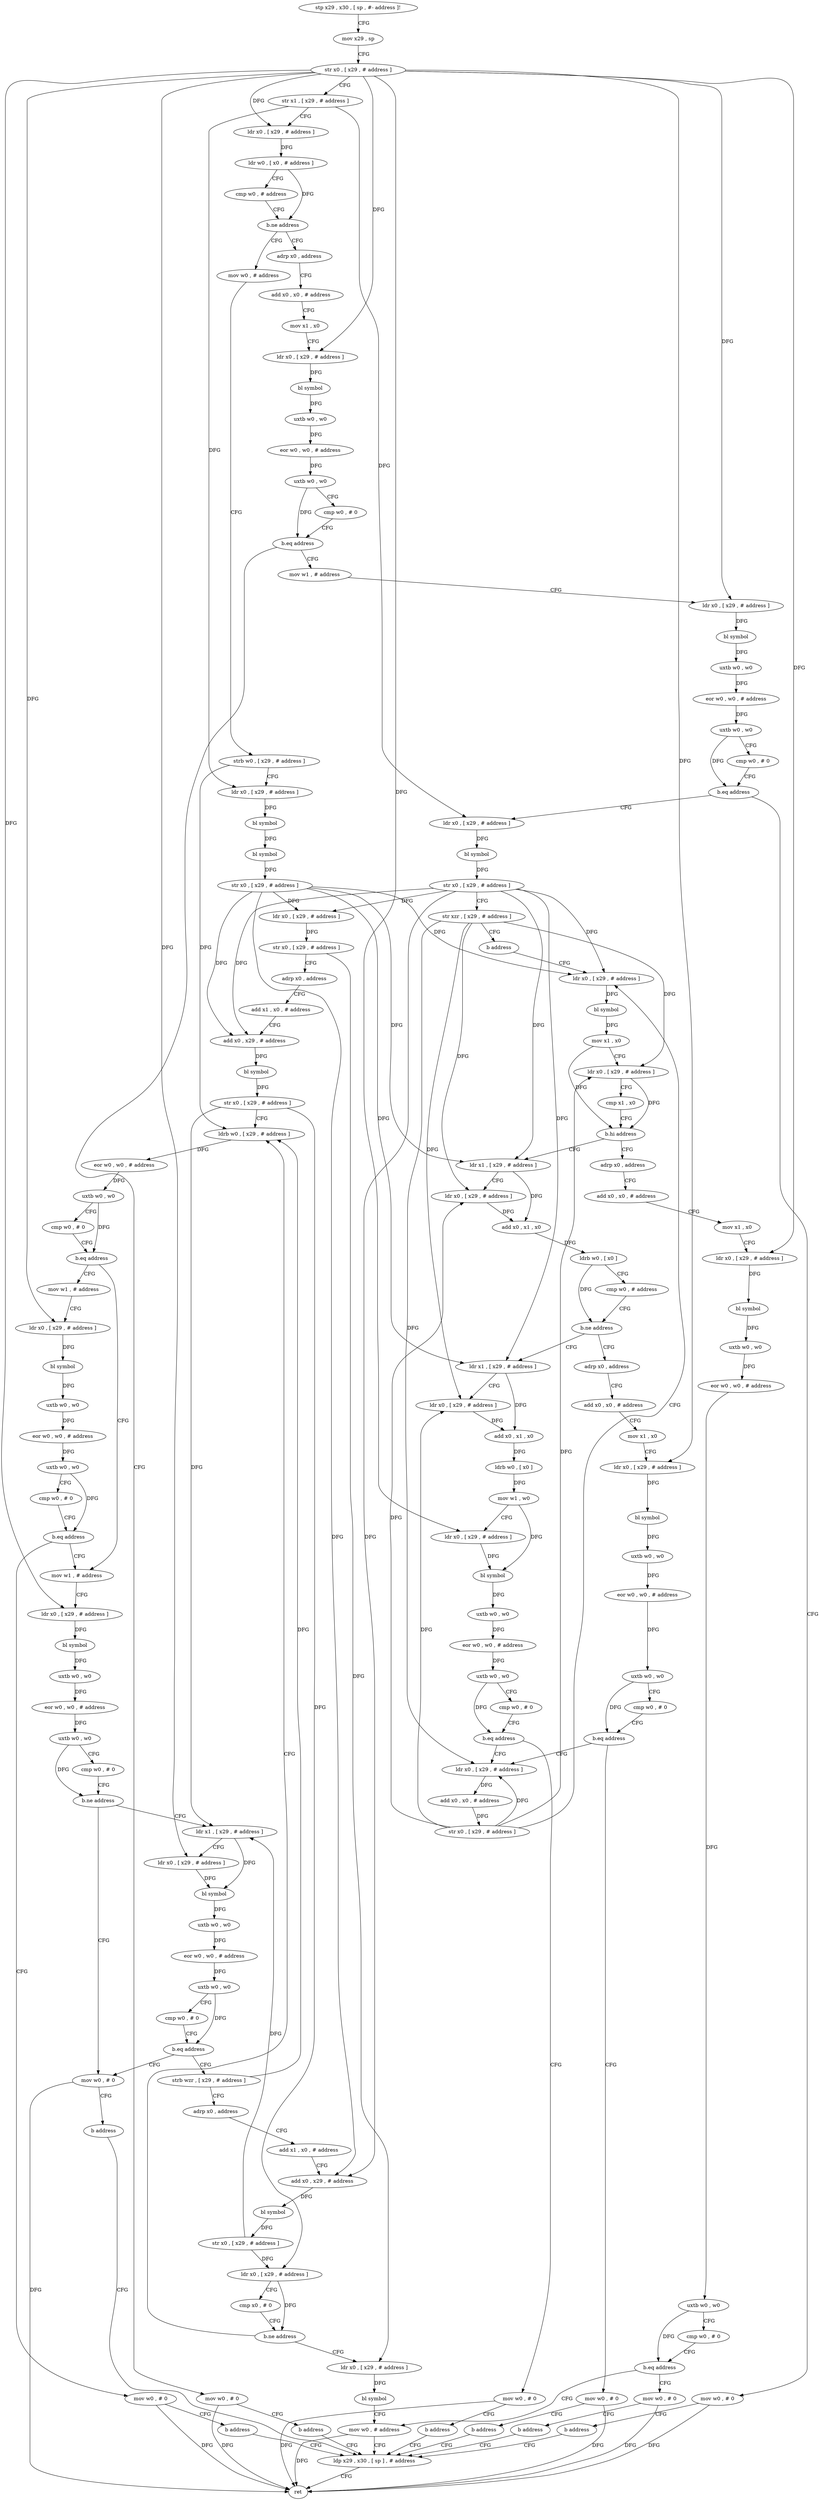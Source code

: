 digraph "func" {
"120948" [label = "stp x29 , x30 , [ sp , #- address ]!" ]
"120952" [label = "mov x29 , sp" ]
"120956" [label = "str x0 , [ x29 , # address ]" ]
"120960" [label = "str x1 , [ x29 , # address ]" ]
"120964" [label = "ldr x0 , [ x29 , # address ]" ]
"120968" [label = "ldr w0 , [ x0 , # address ]" ]
"120972" [label = "cmp w0 , # address" ]
"120976" [label = "b.ne address" ]
"121300" [label = "mov w0 , # address" ]
"120980" [label = "adrp x0 , address" ]
"121304" [label = "strb w0 , [ x29 , # address ]" ]
"121308" [label = "ldr x0 , [ x29 , # address ]" ]
"121312" [label = "bl symbol" ]
"121316" [label = "bl symbol" ]
"121320" [label = "str x0 , [ x29 , # address ]" ]
"121324" [label = "ldr x0 , [ x29 , # address ]" ]
"121328" [label = "str x0 , [ x29 , # address ]" ]
"121332" [label = "adrp x0 , address" ]
"121336" [label = "add x1 , x0 , # address" ]
"121340" [label = "add x0 , x29 , # address" ]
"121344" [label = "bl symbol" ]
"121348" [label = "str x0 , [ x29 , # address ]" ]
"121352" [label = "ldrb w0 , [ x29 , # address ]" ]
"120984" [label = "add x0 , x0 , # address" ]
"120988" [label = "mov x1 , x0" ]
"120992" [label = "ldr x0 , [ x29 , # address ]" ]
"120996" [label = "bl symbol" ]
"121000" [label = "uxtb w0 , w0" ]
"121004" [label = "eor w0 , w0 , # address" ]
"121008" [label = "uxtb w0 , w0" ]
"121012" [label = "cmp w0 , # 0" ]
"121016" [label = "b.eq address" ]
"121028" [label = "mov w1 , # address" ]
"121020" [label = "mov w0 , # 0" ]
"121412" [label = "mov w1 , # address" ]
"121416" [label = "ldr x0 , [ x29 , # address ]" ]
"121420" [label = "bl symbol" ]
"121424" [label = "uxtb w0 , w0" ]
"121428" [label = "eor w0 , w0 , # address" ]
"121432" [label = "uxtb w0 , w0" ]
"121436" [label = "cmp w0 , # 0" ]
"121440" [label = "b.ne address" ]
"121476" [label = "mov w0 , # 0" ]
"121444" [label = "ldr x1 , [ x29 , # address ]" ]
"121372" [label = "mov w1 , # address" ]
"121376" [label = "ldr x0 , [ x29 , # address ]" ]
"121380" [label = "bl symbol" ]
"121384" [label = "uxtb w0 , w0" ]
"121388" [label = "eor w0 , w0 , # address" ]
"121392" [label = "uxtb w0 , w0" ]
"121396" [label = "cmp w0 , # 0" ]
"121400" [label = "b.eq address" ]
"121404" [label = "mov w0 , # 0" ]
"121032" [label = "ldr x0 , [ x29 , # address ]" ]
"121036" [label = "bl symbol" ]
"121040" [label = "uxtb w0 , w0" ]
"121044" [label = "eor w0 , w0 , # address" ]
"121048" [label = "uxtb w0 , w0" ]
"121052" [label = "cmp w0 , # 0" ]
"121056" [label = "b.eq address" ]
"121068" [label = "ldr x0 , [ x29 , # address ]" ]
"121060" [label = "mov w0 , # 0" ]
"121024" [label = "b address" ]
"121532" [label = "ldp x29 , x30 , [ sp ] , # address" ]
"121480" [label = "b address" ]
"121448" [label = "ldr x0 , [ x29 , # address ]" ]
"121452" [label = "bl symbol" ]
"121456" [label = "uxtb w0 , w0" ]
"121460" [label = "eor w0 , w0 , # address" ]
"121464" [label = "uxtb w0 , w0" ]
"121468" [label = "cmp w0 , # 0" ]
"121472" [label = "b.eq address" ]
"121484" [label = "strb wzr , [ x29 , # address ]" ]
"121408" [label = "b address" ]
"121072" [label = "bl symbol" ]
"121076" [label = "str x0 , [ x29 , # address ]" ]
"121080" [label = "str xzr , [ x29 , # address ]" ]
"121084" [label = "b address" ]
"121228" [label = "ldr x0 , [ x29 , # address ]" ]
"121064" [label = "b address" ]
"121536" [label = "ret" ]
"121488" [label = "adrp x0 , address" ]
"121492" [label = "add x1 , x0 , # address" ]
"121496" [label = "add x0 , x29 , # address" ]
"121500" [label = "bl symbol" ]
"121504" [label = "str x0 , [ x29 , # address ]" ]
"121508" [label = "ldr x0 , [ x29 , # address ]" ]
"121512" [label = "cmp x0 , # 0" ]
"121516" [label = "b.ne address" ]
"121520" [label = "ldr x0 , [ x29 , # address ]" ]
"121232" [label = "bl symbol" ]
"121236" [label = "mov x1 , x0" ]
"121240" [label = "ldr x0 , [ x29 , # address ]" ]
"121244" [label = "cmp x1 , x0" ]
"121248" [label = "b.hi address" ]
"121088" [label = "ldr x1 , [ x29 , # address ]" ]
"121252" [label = "adrp x0 , address" ]
"121356" [label = "eor w0 , w0 , # address" ]
"121360" [label = "uxtb w0 , w0" ]
"121364" [label = "cmp w0 , # 0" ]
"121368" [label = "b.eq address" ]
"121524" [label = "bl symbol" ]
"121528" [label = "mov w0 , # address" ]
"121092" [label = "ldr x0 , [ x29 , # address ]" ]
"121096" [label = "add x0 , x1 , x0" ]
"121100" [label = "ldrb w0 , [ x0 ]" ]
"121104" [label = "cmp w0 , # address" ]
"121108" [label = "b.ne address" ]
"121160" [label = "ldr x1 , [ x29 , # address ]" ]
"121112" [label = "adrp x0 , address" ]
"121256" [label = "add x0 , x0 , # address" ]
"121260" [label = "mov x1 , x0" ]
"121264" [label = "ldr x0 , [ x29 , # address ]" ]
"121268" [label = "bl symbol" ]
"121272" [label = "uxtb w0 , w0" ]
"121276" [label = "eor w0 , w0 , # address" ]
"121280" [label = "uxtb w0 , w0" ]
"121284" [label = "cmp w0 , # 0" ]
"121288" [label = "b.eq address" ]
"121292" [label = "mov w0 , # 0" ]
"121164" [label = "ldr x0 , [ x29 , # address ]" ]
"121168" [label = "add x0 , x1 , x0" ]
"121172" [label = "ldrb w0 , [ x0 ]" ]
"121176" [label = "mov w1 , w0" ]
"121180" [label = "ldr x0 , [ x29 , # address ]" ]
"121184" [label = "bl symbol" ]
"121188" [label = "uxtb w0 , w0" ]
"121192" [label = "eor w0 , w0 , # address" ]
"121196" [label = "uxtb w0 , w0" ]
"121200" [label = "cmp w0 , # 0" ]
"121204" [label = "b.eq address" ]
"121216" [label = "ldr x0 , [ x29 , # address ]" ]
"121208" [label = "mov w0 , # 0" ]
"121116" [label = "add x0 , x0 , # address" ]
"121120" [label = "mov x1 , x0" ]
"121124" [label = "ldr x0 , [ x29 , # address ]" ]
"121128" [label = "bl symbol" ]
"121132" [label = "uxtb w0 , w0" ]
"121136" [label = "eor w0 , w0 , # address" ]
"121140" [label = "uxtb w0 , w0" ]
"121144" [label = "cmp w0 , # 0" ]
"121148" [label = "b.eq address" ]
"121152" [label = "mov w0 , # 0" ]
"121296" [label = "b address" ]
"121220" [label = "add x0 , x0 , # address" ]
"121224" [label = "str x0 , [ x29 , # address ]" ]
"121212" [label = "b address" ]
"121156" [label = "b address" ]
"120948" -> "120952" [ label = "CFG" ]
"120952" -> "120956" [ label = "CFG" ]
"120956" -> "120960" [ label = "CFG" ]
"120956" -> "120964" [ label = "DFG" ]
"120956" -> "120992" [ label = "DFG" ]
"120956" -> "121032" [ label = "DFG" ]
"120956" -> "121416" [ label = "DFG" ]
"120956" -> "121376" [ label = "DFG" ]
"120956" -> "121448" [ label = "DFG" ]
"120956" -> "121264" [ label = "DFG" ]
"120956" -> "121180" [ label = "DFG" ]
"120956" -> "121124" [ label = "DFG" ]
"120960" -> "120964" [ label = "CFG" ]
"120960" -> "121308" [ label = "DFG" ]
"120960" -> "121068" [ label = "DFG" ]
"120964" -> "120968" [ label = "DFG" ]
"120968" -> "120972" [ label = "CFG" ]
"120968" -> "120976" [ label = "DFG" ]
"120972" -> "120976" [ label = "CFG" ]
"120976" -> "121300" [ label = "CFG" ]
"120976" -> "120980" [ label = "CFG" ]
"121300" -> "121304" [ label = "CFG" ]
"120980" -> "120984" [ label = "CFG" ]
"121304" -> "121308" [ label = "CFG" ]
"121304" -> "121352" [ label = "DFG" ]
"121308" -> "121312" [ label = "DFG" ]
"121312" -> "121316" [ label = "DFG" ]
"121316" -> "121320" [ label = "DFG" ]
"121320" -> "121324" [ label = "DFG" ]
"121320" -> "121228" [ label = "DFG" ]
"121320" -> "121088" [ label = "DFG" ]
"121320" -> "121160" [ label = "DFG" ]
"121320" -> "121340" [ label = "DFG" ]
"121320" -> "121496" [ label = "DFG" ]
"121324" -> "121328" [ label = "DFG" ]
"121328" -> "121332" [ label = "CFG" ]
"121328" -> "121520" [ label = "DFG" ]
"121332" -> "121336" [ label = "CFG" ]
"121336" -> "121340" [ label = "CFG" ]
"121340" -> "121344" [ label = "DFG" ]
"121344" -> "121348" [ label = "DFG" ]
"121348" -> "121352" [ label = "CFG" ]
"121348" -> "121444" [ label = "DFG" ]
"121348" -> "121508" [ label = "DFG" ]
"121352" -> "121356" [ label = "DFG" ]
"120984" -> "120988" [ label = "CFG" ]
"120988" -> "120992" [ label = "CFG" ]
"120992" -> "120996" [ label = "DFG" ]
"120996" -> "121000" [ label = "DFG" ]
"121000" -> "121004" [ label = "DFG" ]
"121004" -> "121008" [ label = "DFG" ]
"121008" -> "121012" [ label = "CFG" ]
"121008" -> "121016" [ label = "DFG" ]
"121012" -> "121016" [ label = "CFG" ]
"121016" -> "121028" [ label = "CFG" ]
"121016" -> "121020" [ label = "CFG" ]
"121028" -> "121032" [ label = "CFG" ]
"121020" -> "121024" [ label = "CFG" ]
"121020" -> "121536" [ label = "DFG" ]
"121412" -> "121416" [ label = "CFG" ]
"121416" -> "121420" [ label = "DFG" ]
"121420" -> "121424" [ label = "DFG" ]
"121424" -> "121428" [ label = "DFG" ]
"121428" -> "121432" [ label = "DFG" ]
"121432" -> "121436" [ label = "CFG" ]
"121432" -> "121440" [ label = "DFG" ]
"121436" -> "121440" [ label = "CFG" ]
"121440" -> "121476" [ label = "CFG" ]
"121440" -> "121444" [ label = "CFG" ]
"121476" -> "121480" [ label = "CFG" ]
"121476" -> "121536" [ label = "DFG" ]
"121444" -> "121448" [ label = "CFG" ]
"121444" -> "121452" [ label = "DFG" ]
"121372" -> "121376" [ label = "CFG" ]
"121376" -> "121380" [ label = "DFG" ]
"121380" -> "121384" [ label = "DFG" ]
"121384" -> "121388" [ label = "DFG" ]
"121388" -> "121392" [ label = "DFG" ]
"121392" -> "121396" [ label = "CFG" ]
"121392" -> "121400" [ label = "DFG" ]
"121396" -> "121400" [ label = "CFG" ]
"121400" -> "121412" [ label = "CFG" ]
"121400" -> "121404" [ label = "CFG" ]
"121404" -> "121408" [ label = "CFG" ]
"121404" -> "121536" [ label = "DFG" ]
"121032" -> "121036" [ label = "DFG" ]
"121036" -> "121040" [ label = "DFG" ]
"121040" -> "121044" [ label = "DFG" ]
"121044" -> "121048" [ label = "DFG" ]
"121048" -> "121052" [ label = "CFG" ]
"121048" -> "121056" [ label = "DFG" ]
"121052" -> "121056" [ label = "CFG" ]
"121056" -> "121068" [ label = "CFG" ]
"121056" -> "121060" [ label = "CFG" ]
"121068" -> "121072" [ label = "DFG" ]
"121060" -> "121064" [ label = "CFG" ]
"121060" -> "121536" [ label = "DFG" ]
"121024" -> "121532" [ label = "CFG" ]
"121532" -> "121536" [ label = "CFG" ]
"121480" -> "121532" [ label = "CFG" ]
"121448" -> "121452" [ label = "DFG" ]
"121452" -> "121456" [ label = "DFG" ]
"121456" -> "121460" [ label = "DFG" ]
"121460" -> "121464" [ label = "DFG" ]
"121464" -> "121468" [ label = "CFG" ]
"121464" -> "121472" [ label = "DFG" ]
"121468" -> "121472" [ label = "CFG" ]
"121472" -> "121484" [ label = "CFG" ]
"121472" -> "121476" [ label = "CFG" ]
"121484" -> "121488" [ label = "CFG" ]
"121484" -> "121352" [ label = "DFG" ]
"121408" -> "121532" [ label = "CFG" ]
"121072" -> "121076" [ label = "DFG" ]
"121076" -> "121080" [ label = "CFG" ]
"121076" -> "121324" [ label = "DFG" ]
"121076" -> "121340" [ label = "DFG" ]
"121076" -> "121228" [ label = "DFG" ]
"121076" -> "121088" [ label = "DFG" ]
"121076" -> "121160" [ label = "DFG" ]
"121076" -> "121496" [ label = "DFG" ]
"121080" -> "121084" [ label = "CFG" ]
"121080" -> "121240" [ label = "DFG" ]
"121080" -> "121092" [ label = "DFG" ]
"121080" -> "121164" [ label = "DFG" ]
"121080" -> "121216" [ label = "DFG" ]
"121084" -> "121228" [ label = "CFG" ]
"121228" -> "121232" [ label = "DFG" ]
"121064" -> "121532" [ label = "CFG" ]
"121488" -> "121492" [ label = "CFG" ]
"121492" -> "121496" [ label = "CFG" ]
"121496" -> "121500" [ label = "DFG" ]
"121500" -> "121504" [ label = "DFG" ]
"121504" -> "121508" [ label = "DFG" ]
"121504" -> "121444" [ label = "DFG" ]
"121508" -> "121512" [ label = "CFG" ]
"121508" -> "121516" [ label = "DFG" ]
"121512" -> "121516" [ label = "CFG" ]
"121516" -> "121352" [ label = "CFG" ]
"121516" -> "121520" [ label = "CFG" ]
"121520" -> "121524" [ label = "DFG" ]
"121232" -> "121236" [ label = "DFG" ]
"121236" -> "121240" [ label = "CFG" ]
"121236" -> "121248" [ label = "DFG" ]
"121240" -> "121244" [ label = "CFG" ]
"121240" -> "121248" [ label = "DFG" ]
"121244" -> "121248" [ label = "CFG" ]
"121248" -> "121088" [ label = "CFG" ]
"121248" -> "121252" [ label = "CFG" ]
"121088" -> "121092" [ label = "CFG" ]
"121088" -> "121096" [ label = "DFG" ]
"121252" -> "121256" [ label = "CFG" ]
"121356" -> "121360" [ label = "DFG" ]
"121360" -> "121364" [ label = "CFG" ]
"121360" -> "121368" [ label = "DFG" ]
"121364" -> "121368" [ label = "CFG" ]
"121368" -> "121412" [ label = "CFG" ]
"121368" -> "121372" [ label = "CFG" ]
"121524" -> "121528" [ label = "CFG" ]
"121528" -> "121532" [ label = "CFG" ]
"121528" -> "121536" [ label = "DFG" ]
"121092" -> "121096" [ label = "DFG" ]
"121096" -> "121100" [ label = "DFG" ]
"121100" -> "121104" [ label = "CFG" ]
"121100" -> "121108" [ label = "DFG" ]
"121104" -> "121108" [ label = "CFG" ]
"121108" -> "121160" [ label = "CFG" ]
"121108" -> "121112" [ label = "CFG" ]
"121160" -> "121164" [ label = "CFG" ]
"121160" -> "121168" [ label = "DFG" ]
"121112" -> "121116" [ label = "CFG" ]
"121256" -> "121260" [ label = "CFG" ]
"121260" -> "121264" [ label = "CFG" ]
"121264" -> "121268" [ label = "DFG" ]
"121268" -> "121272" [ label = "DFG" ]
"121272" -> "121276" [ label = "DFG" ]
"121276" -> "121280" [ label = "DFG" ]
"121280" -> "121284" [ label = "CFG" ]
"121280" -> "121288" [ label = "DFG" ]
"121284" -> "121288" [ label = "CFG" ]
"121288" -> "121528" [ label = "CFG" ]
"121288" -> "121292" [ label = "CFG" ]
"121292" -> "121296" [ label = "CFG" ]
"121292" -> "121536" [ label = "DFG" ]
"121164" -> "121168" [ label = "DFG" ]
"121168" -> "121172" [ label = "DFG" ]
"121172" -> "121176" [ label = "DFG" ]
"121176" -> "121180" [ label = "CFG" ]
"121176" -> "121184" [ label = "DFG" ]
"121180" -> "121184" [ label = "DFG" ]
"121184" -> "121188" [ label = "DFG" ]
"121188" -> "121192" [ label = "DFG" ]
"121192" -> "121196" [ label = "DFG" ]
"121196" -> "121200" [ label = "CFG" ]
"121196" -> "121204" [ label = "DFG" ]
"121200" -> "121204" [ label = "CFG" ]
"121204" -> "121216" [ label = "CFG" ]
"121204" -> "121208" [ label = "CFG" ]
"121216" -> "121220" [ label = "DFG" ]
"121208" -> "121212" [ label = "CFG" ]
"121208" -> "121536" [ label = "DFG" ]
"121116" -> "121120" [ label = "CFG" ]
"121120" -> "121124" [ label = "CFG" ]
"121124" -> "121128" [ label = "DFG" ]
"121128" -> "121132" [ label = "DFG" ]
"121132" -> "121136" [ label = "DFG" ]
"121136" -> "121140" [ label = "DFG" ]
"121140" -> "121144" [ label = "CFG" ]
"121140" -> "121148" [ label = "DFG" ]
"121144" -> "121148" [ label = "CFG" ]
"121148" -> "121216" [ label = "CFG" ]
"121148" -> "121152" [ label = "CFG" ]
"121152" -> "121156" [ label = "CFG" ]
"121152" -> "121536" [ label = "DFG" ]
"121296" -> "121532" [ label = "CFG" ]
"121220" -> "121224" [ label = "DFG" ]
"121224" -> "121228" [ label = "CFG" ]
"121224" -> "121240" [ label = "DFG" ]
"121224" -> "121092" [ label = "DFG" ]
"121224" -> "121164" [ label = "DFG" ]
"121224" -> "121216" [ label = "DFG" ]
"121212" -> "121532" [ label = "CFG" ]
"121156" -> "121532" [ label = "CFG" ]
}
